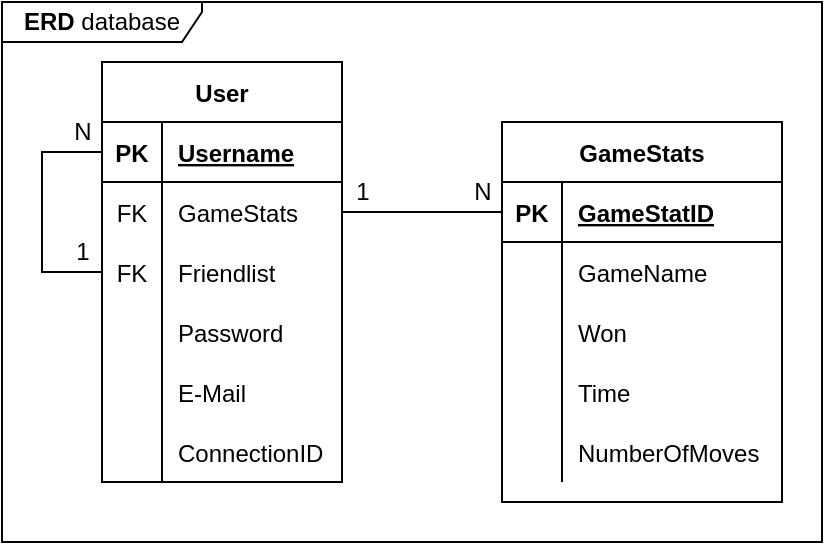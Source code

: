 <mxfile version="14.4.3" type="device"><diagram id="mZXNI5v2DrUhi1zcUUuG" name="Page-1"><mxGraphModel dx="813" dy="493" grid="1" gridSize="10" guides="1" tooltips="1" connect="1" arrows="1" fold="1" page="1" pageScale="1" pageWidth="827" pageHeight="1169" math="0" shadow="0"><root><mxCell id="0"/><mxCell id="1" parent="0"/><mxCell id="86Mcm3b_SuuuwOWi1z_0-1" value="User" style="shape=table;startSize=30;container=1;collapsible=1;childLayout=tableLayout;fixedRows=1;rowLines=0;fontStyle=1;align=center;resizeLast=1;" vertex="1" parent="1"><mxGeometry x="160" y="80" width="120" height="210" as="geometry"><mxRectangle x="160" y="80" width="60" height="30" as="alternateBounds"/></mxGeometry></mxCell><mxCell id="86Mcm3b_SuuuwOWi1z_0-2" value="" style="shape=partialRectangle;collapsible=0;dropTarget=0;pointerEvents=0;fillColor=none;top=0;left=0;bottom=1;right=0;points=[[0,0.5],[1,0.5]];portConstraint=eastwest;" vertex="1" parent="86Mcm3b_SuuuwOWi1z_0-1"><mxGeometry y="30" width="120" height="30" as="geometry"/></mxCell><mxCell id="86Mcm3b_SuuuwOWi1z_0-3" value="PK" style="shape=partialRectangle;connectable=0;fillColor=none;top=0;left=0;bottom=0;right=0;fontStyle=1;overflow=hidden;" vertex="1" parent="86Mcm3b_SuuuwOWi1z_0-2"><mxGeometry width="30" height="30" as="geometry"/></mxCell><mxCell id="86Mcm3b_SuuuwOWi1z_0-4" value="Username" style="shape=partialRectangle;connectable=0;fillColor=none;top=0;left=0;bottom=0;right=0;align=left;spacingLeft=6;fontStyle=5;overflow=hidden;" vertex="1" parent="86Mcm3b_SuuuwOWi1z_0-2"><mxGeometry x="30" width="90" height="30" as="geometry"/></mxCell><mxCell id="86Mcm3b_SuuuwOWi1z_0-64" style="edgeStyle=orthogonalEdgeStyle;rounded=0;orthogonalLoop=1;jettySize=auto;html=1;exitX=0;exitY=0.5;exitDx=0;exitDy=0;entryX=0;entryY=0.5;entryDx=0;entryDy=0;endArrow=none;endFill=0;" edge="1" parent="86Mcm3b_SuuuwOWi1z_0-1" source="86Mcm3b_SuuuwOWi1z_0-80" target="86Mcm3b_SuuuwOWi1z_0-2"><mxGeometry relative="1" as="geometry"><Array as="points"><mxPoint x="-30" y="105"/><mxPoint x="-30" y="45"/></Array></mxGeometry></mxCell><mxCell id="86Mcm3b_SuuuwOWi1z_0-8" value="" style="shape=partialRectangle;collapsible=0;dropTarget=0;pointerEvents=0;fillColor=none;top=0;left=0;bottom=0;right=0;points=[[0,0.5],[1,0.5]];portConstraint=eastwest;" vertex="1" parent="86Mcm3b_SuuuwOWi1z_0-1"><mxGeometry y="60" width="120" height="30" as="geometry"/></mxCell><mxCell id="86Mcm3b_SuuuwOWi1z_0-9" value="FK" style="shape=partialRectangle;connectable=0;fillColor=none;top=0;left=0;bottom=0;right=0;editable=1;overflow=hidden;" vertex="1" parent="86Mcm3b_SuuuwOWi1z_0-8"><mxGeometry width="30" height="30" as="geometry"/></mxCell><mxCell id="86Mcm3b_SuuuwOWi1z_0-10" value="GameStats" style="shape=partialRectangle;connectable=0;fillColor=none;top=0;left=0;bottom=0;right=0;align=left;spacingLeft=6;overflow=hidden;" vertex="1" parent="86Mcm3b_SuuuwOWi1z_0-8"><mxGeometry x="30" width="90" height="30" as="geometry"/></mxCell><mxCell id="86Mcm3b_SuuuwOWi1z_0-80" style="shape=partialRectangle;collapsible=0;dropTarget=0;pointerEvents=0;fillColor=none;top=0;left=0;bottom=0;right=0;points=[[0,0.5],[1,0.5]];portConstraint=eastwest;" vertex="1" parent="86Mcm3b_SuuuwOWi1z_0-1"><mxGeometry y="90" width="120" height="30" as="geometry"/></mxCell><mxCell id="86Mcm3b_SuuuwOWi1z_0-81" value="FK" style="shape=partialRectangle;connectable=0;fillColor=none;top=0;left=0;bottom=0;right=0;editable=1;overflow=hidden;" vertex="1" parent="86Mcm3b_SuuuwOWi1z_0-80"><mxGeometry width="30" height="30" as="geometry"/></mxCell><mxCell id="86Mcm3b_SuuuwOWi1z_0-82" value="Friendlist" style="shape=partialRectangle;connectable=0;fillColor=none;top=0;left=0;bottom=0;right=0;align=left;spacingLeft=6;overflow=hidden;" vertex="1" parent="86Mcm3b_SuuuwOWi1z_0-80"><mxGeometry x="30" width="90" height="30" as="geometry"/></mxCell><mxCell id="86Mcm3b_SuuuwOWi1z_0-11" value="" style="shape=partialRectangle;collapsible=0;dropTarget=0;pointerEvents=0;fillColor=none;top=0;left=0;bottom=0;right=0;points=[[0,0.5],[1,0.5]];portConstraint=eastwest;" vertex="1" parent="86Mcm3b_SuuuwOWi1z_0-1"><mxGeometry y="120" width="120" height="30" as="geometry"/></mxCell><mxCell id="86Mcm3b_SuuuwOWi1z_0-12" value="" style="shape=partialRectangle;connectable=0;fillColor=none;top=0;left=0;bottom=0;right=0;editable=1;overflow=hidden;" vertex="1" parent="86Mcm3b_SuuuwOWi1z_0-11"><mxGeometry width="30" height="30" as="geometry"/></mxCell><mxCell id="86Mcm3b_SuuuwOWi1z_0-13" value="Password" style="shape=partialRectangle;connectable=0;fillColor=none;top=0;left=0;bottom=0;right=0;align=left;spacingLeft=6;overflow=hidden;" vertex="1" parent="86Mcm3b_SuuuwOWi1z_0-11"><mxGeometry x="30" width="90" height="30" as="geometry"/></mxCell><mxCell id="86Mcm3b_SuuuwOWi1z_0-39" style="shape=partialRectangle;collapsible=0;dropTarget=0;pointerEvents=0;fillColor=none;top=0;left=0;bottom=0;right=0;points=[[0,0.5],[1,0.5]];portConstraint=eastwest;" vertex="1" parent="86Mcm3b_SuuuwOWi1z_0-1"><mxGeometry y="150" width="120" height="30" as="geometry"/></mxCell><mxCell id="86Mcm3b_SuuuwOWi1z_0-40" style="shape=partialRectangle;connectable=0;fillColor=none;top=0;left=0;bottom=0;right=0;editable=1;overflow=hidden;" vertex="1" parent="86Mcm3b_SuuuwOWi1z_0-39"><mxGeometry width="30" height="30" as="geometry"/></mxCell><mxCell id="86Mcm3b_SuuuwOWi1z_0-41" value="E-Mail" style="shape=partialRectangle;connectable=0;fillColor=none;top=0;left=0;bottom=0;right=0;align=left;spacingLeft=6;overflow=hidden;" vertex="1" parent="86Mcm3b_SuuuwOWi1z_0-39"><mxGeometry x="30" width="90" height="30" as="geometry"/></mxCell><mxCell id="86Mcm3b_SuuuwOWi1z_0-36" style="shape=partialRectangle;collapsible=0;dropTarget=0;pointerEvents=0;fillColor=none;top=0;left=0;bottom=0;right=0;points=[[0,0.5],[1,0.5]];portConstraint=eastwest;" vertex="1" parent="86Mcm3b_SuuuwOWi1z_0-1"><mxGeometry y="180" width="120" height="30" as="geometry"/></mxCell><mxCell id="86Mcm3b_SuuuwOWi1z_0-37" style="shape=partialRectangle;connectable=0;fillColor=none;top=0;left=0;bottom=0;right=0;editable=1;overflow=hidden;" vertex="1" parent="86Mcm3b_SuuuwOWi1z_0-36"><mxGeometry width="30" height="30" as="geometry"/></mxCell><mxCell id="86Mcm3b_SuuuwOWi1z_0-38" value="ConnectionID" style="shape=partialRectangle;connectable=0;fillColor=none;top=0;left=0;bottom=0;right=0;align=left;spacingLeft=6;overflow=hidden;" vertex="1" parent="86Mcm3b_SuuuwOWi1z_0-36"><mxGeometry x="30" width="90" height="30" as="geometry"/></mxCell><mxCell id="86Mcm3b_SuuuwOWi1z_0-62" value="N" style="text;html=1;align=center;verticalAlign=middle;resizable=0;points=[];autosize=1;" vertex="1" parent="1"><mxGeometry x="140" y="105" width="20" height="20" as="geometry"/></mxCell><mxCell id="86Mcm3b_SuuuwOWi1z_0-63" value="&lt;b&gt;ERD&lt;/b&gt; database" style="shape=umlFrame;whiteSpace=wrap;html=1;width=100;height=20;" vertex="1" parent="1"><mxGeometry x="110" y="50" width="410" height="270" as="geometry"/></mxCell><mxCell id="86Mcm3b_SuuuwOWi1z_0-83" value="GameStats" style="shape=table;startSize=30;container=1;collapsible=1;childLayout=tableLayout;fixedRows=1;rowLines=0;fontStyle=1;align=center;resizeLast=1;" vertex="1" parent="1"><mxGeometry x="360" y="110" width="140" height="190" as="geometry"/></mxCell><mxCell id="86Mcm3b_SuuuwOWi1z_0-84" value="" style="shape=partialRectangle;collapsible=0;dropTarget=0;pointerEvents=0;fillColor=none;top=0;left=0;bottom=1;right=0;points=[[0,0.5],[1,0.5]];portConstraint=eastwest;" vertex="1" parent="86Mcm3b_SuuuwOWi1z_0-83"><mxGeometry y="30" width="140" height="30" as="geometry"/></mxCell><mxCell id="86Mcm3b_SuuuwOWi1z_0-85" value="PK" style="shape=partialRectangle;connectable=0;fillColor=none;top=0;left=0;bottom=0;right=0;fontStyle=1;overflow=hidden;" vertex="1" parent="86Mcm3b_SuuuwOWi1z_0-84"><mxGeometry width="30" height="30" as="geometry"/></mxCell><mxCell id="86Mcm3b_SuuuwOWi1z_0-86" value="GameStatID" style="shape=partialRectangle;connectable=0;fillColor=none;top=0;left=0;bottom=0;right=0;align=left;spacingLeft=6;fontStyle=5;overflow=hidden;" vertex="1" parent="86Mcm3b_SuuuwOWi1z_0-84"><mxGeometry x="30" width="110" height="30" as="geometry"/></mxCell><mxCell id="86Mcm3b_SuuuwOWi1z_0-87" value="" style="shape=partialRectangle;collapsible=0;dropTarget=0;pointerEvents=0;fillColor=none;top=0;left=0;bottom=0;right=0;points=[[0,0.5],[1,0.5]];portConstraint=eastwest;" vertex="1" parent="86Mcm3b_SuuuwOWi1z_0-83"><mxGeometry y="60" width="140" height="30" as="geometry"/></mxCell><mxCell id="86Mcm3b_SuuuwOWi1z_0-88" value="" style="shape=partialRectangle;connectable=0;fillColor=none;top=0;left=0;bottom=0;right=0;editable=1;overflow=hidden;" vertex="1" parent="86Mcm3b_SuuuwOWi1z_0-87"><mxGeometry width="30" height="30" as="geometry"/></mxCell><mxCell id="86Mcm3b_SuuuwOWi1z_0-89" value="GameName" style="shape=partialRectangle;connectable=0;fillColor=none;top=0;left=0;bottom=0;right=0;align=left;spacingLeft=6;overflow=hidden;" vertex="1" parent="86Mcm3b_SuuuwOWi1z_0-87"><mxGeometry x="30" width="110" height="30" as="geometry"/></mxCell><mxCell id="86Mcm3b_SuuuwOWi1z_0-90" value="" style="shape=partialRectangle;collapsible=0;dropTarget=0;pointerEvents=0;fillColor=none;top=0;left=0;bottom=0;right=0;points=[[0,0.5],[1,0.5]];portConstraint=eastwest;" vertex="1" parent="86Mcm3b_SuuuwOWi1z_0-83"><mxGeometry y="90" width="140" height="30" as="geometry"/></mxCell><mxCell id="86Mcm3b_SuuuwOWi1z_0-91" value="" style="shape=partialRectangle;connectable=0;fillColor=none;top=0;left=0;bottom=0;right=0;editable=1;overflow=hidden;" vertex="1" parent="86Mcm3b_SuuuwOWi1z_0-90"><mxGeometry width="30" height="30" as="geometry"/></mxCell><mxCell id="86Mcm3b_SuuuwOWi1z_0-92" value="Won" style="shape=partialRectangle;connectable=0;fillColor=none;top=0;left=0;bottom=0;right=0;align=left;spacingLeft=6;overflow=hidden;" vertex="1" parent="86Mcm3b_SuuuwOWi1z_0-90"><mxGeometry x="30" width="110" height="30" as="geometry"/></mxCell><mxCell id="86Mcm3b_SuuuwOWi1z_0-93" value="" style="shape=partialRectangle;collapsible=0;dropTarget=0;pointerEvents=0;fillColor=none;top=0;left=0;bottom=0;right=0;points=[[0,0.5],[1,0.5]];portConstraint=eastwest;" vertex="1" parent="86Mcm3b_SuuuwOWi1z_0-83"><mxGeometry y="120" width="140" height="30" as="geometry"/></mxCell><mxCell id="86Mcm3b_SuuuwOWi1z_0-94" value="" style="shape=partialRectangle;connectable=0;fillColor=none;top=0;left=0;bottom=0;right=0;editable=1;overflow=hidden;" vertex="1" parent="86Mcm3b_SuuuwOWi1z_0-93"><mxGeometry width="30" height="30" as="geometry"/></mxCell><mxCell id="86Mcm3b_SuuuwOWi1z_0-95" value="Time" style="shape=partialRectangle;connectable=0;fillColor=none;top=0;left=0;bottom=0;right=0;align=left;spacingLeft=6;overflow=hidden;" vertex="1" parent="86Mcm3b_SuuuwOWi1z_0-93"><mxGeometry x="30" width="110" height="30" as="geometry"/></mxCell><mxCell id="86Mcm3b_SuuuwOWi1z_0-99" style="shape=partialRectangle;collapsible=0;dropTarget=0;pointerEvents=0;fillColor=none;top=0;left=0;bottom=0;right=0;points=[[0,0.5],[1,0.5]];portConstraint=eastwest;" vertex="1" parent="86Mcm3b_SuuuwOWi1z_0-83"><mxGeometry y="150" width="140" height="30" as="geometry"/></mxCell><mxCell id="86Mcm3b_SuuuwOWi1z_0-100" style="shape=partialRectangle;connectable=0;fillColor=none;top=0;left=0;bottom=0;right=0;editable=1;overflow=hidden;" vertex="1" parent="86Mcm3b_SuuuwOWi1z_0-99"><mxGeometry width="30" height="30" as="geometry"/></mxCell><mxCell id="86Mcm3b_SuuuwOWi1z_0-101" value="NumberOfMoves" style="shape=partialRectangle;connectable=0;fillColor=none;top=0;left=0;bottom=0;right=0;align=left;spacingLeft=6;overflow=hidden;" vertex="1" parent="86Mcm3b_SuuuwOWi1z_0-99"><mxGeometry x="30" width="110" height="30" as="geometry"/></mxCell><mxCell id="86Mcm3b_SuuuwOWi1z_0-96" style="edgeStyle=orthogonalEdgeStyle;rounded=0;orthogonalLoop=1;jettySize=auto;html=1;exitX=1;exitY=0.5;exitDx=0;exitDy=0;entryX=0;entryY=0.5;entryDx=0;entryDy=0;endArrow=none;endFill=0;" edge="1" parent="1" source="86Mcm3b_SuuuwOWi1z_0-8" target="86Mcm3b_SuuuwOWi1z_0-84"><mxGeometry relative="1" as="geometry"/></mxCell><mxCell id="86Mcm3b_SuuuwOWi1z_0-97" value="1" style="text;html=1;align=center;verticalAlign=middle;resizable=0;points=[];autosize=1;" vertex="1" parent="1"><mxGeometry x="280" y="135" width="20" height="20" as="geometry"/></mxCell><mxCell id="86Mcm3b_SuuuwOWi1z_0-98" value="N" style="text;html=1;align=center;verticalAlign=middle;resizable=0;points=[];autosize=1;" vertex="1" parent="1"><mxGeometry x="340" y="135" width="20" height="20" as="geometry"/></mxCell><mxCell id="86Mcm3b_SuuuwOWi1z_0-102" value="1" style="text;html=1;align=center;verticalAlign=middle;resizable=0;points=[];autosize=1;" vertex="1" parent="1"><mxGeometry x="140" y="165" width="20" height="20" as="geometry"/></mxCell></root></mxGraphModel></diagram></mxfile>